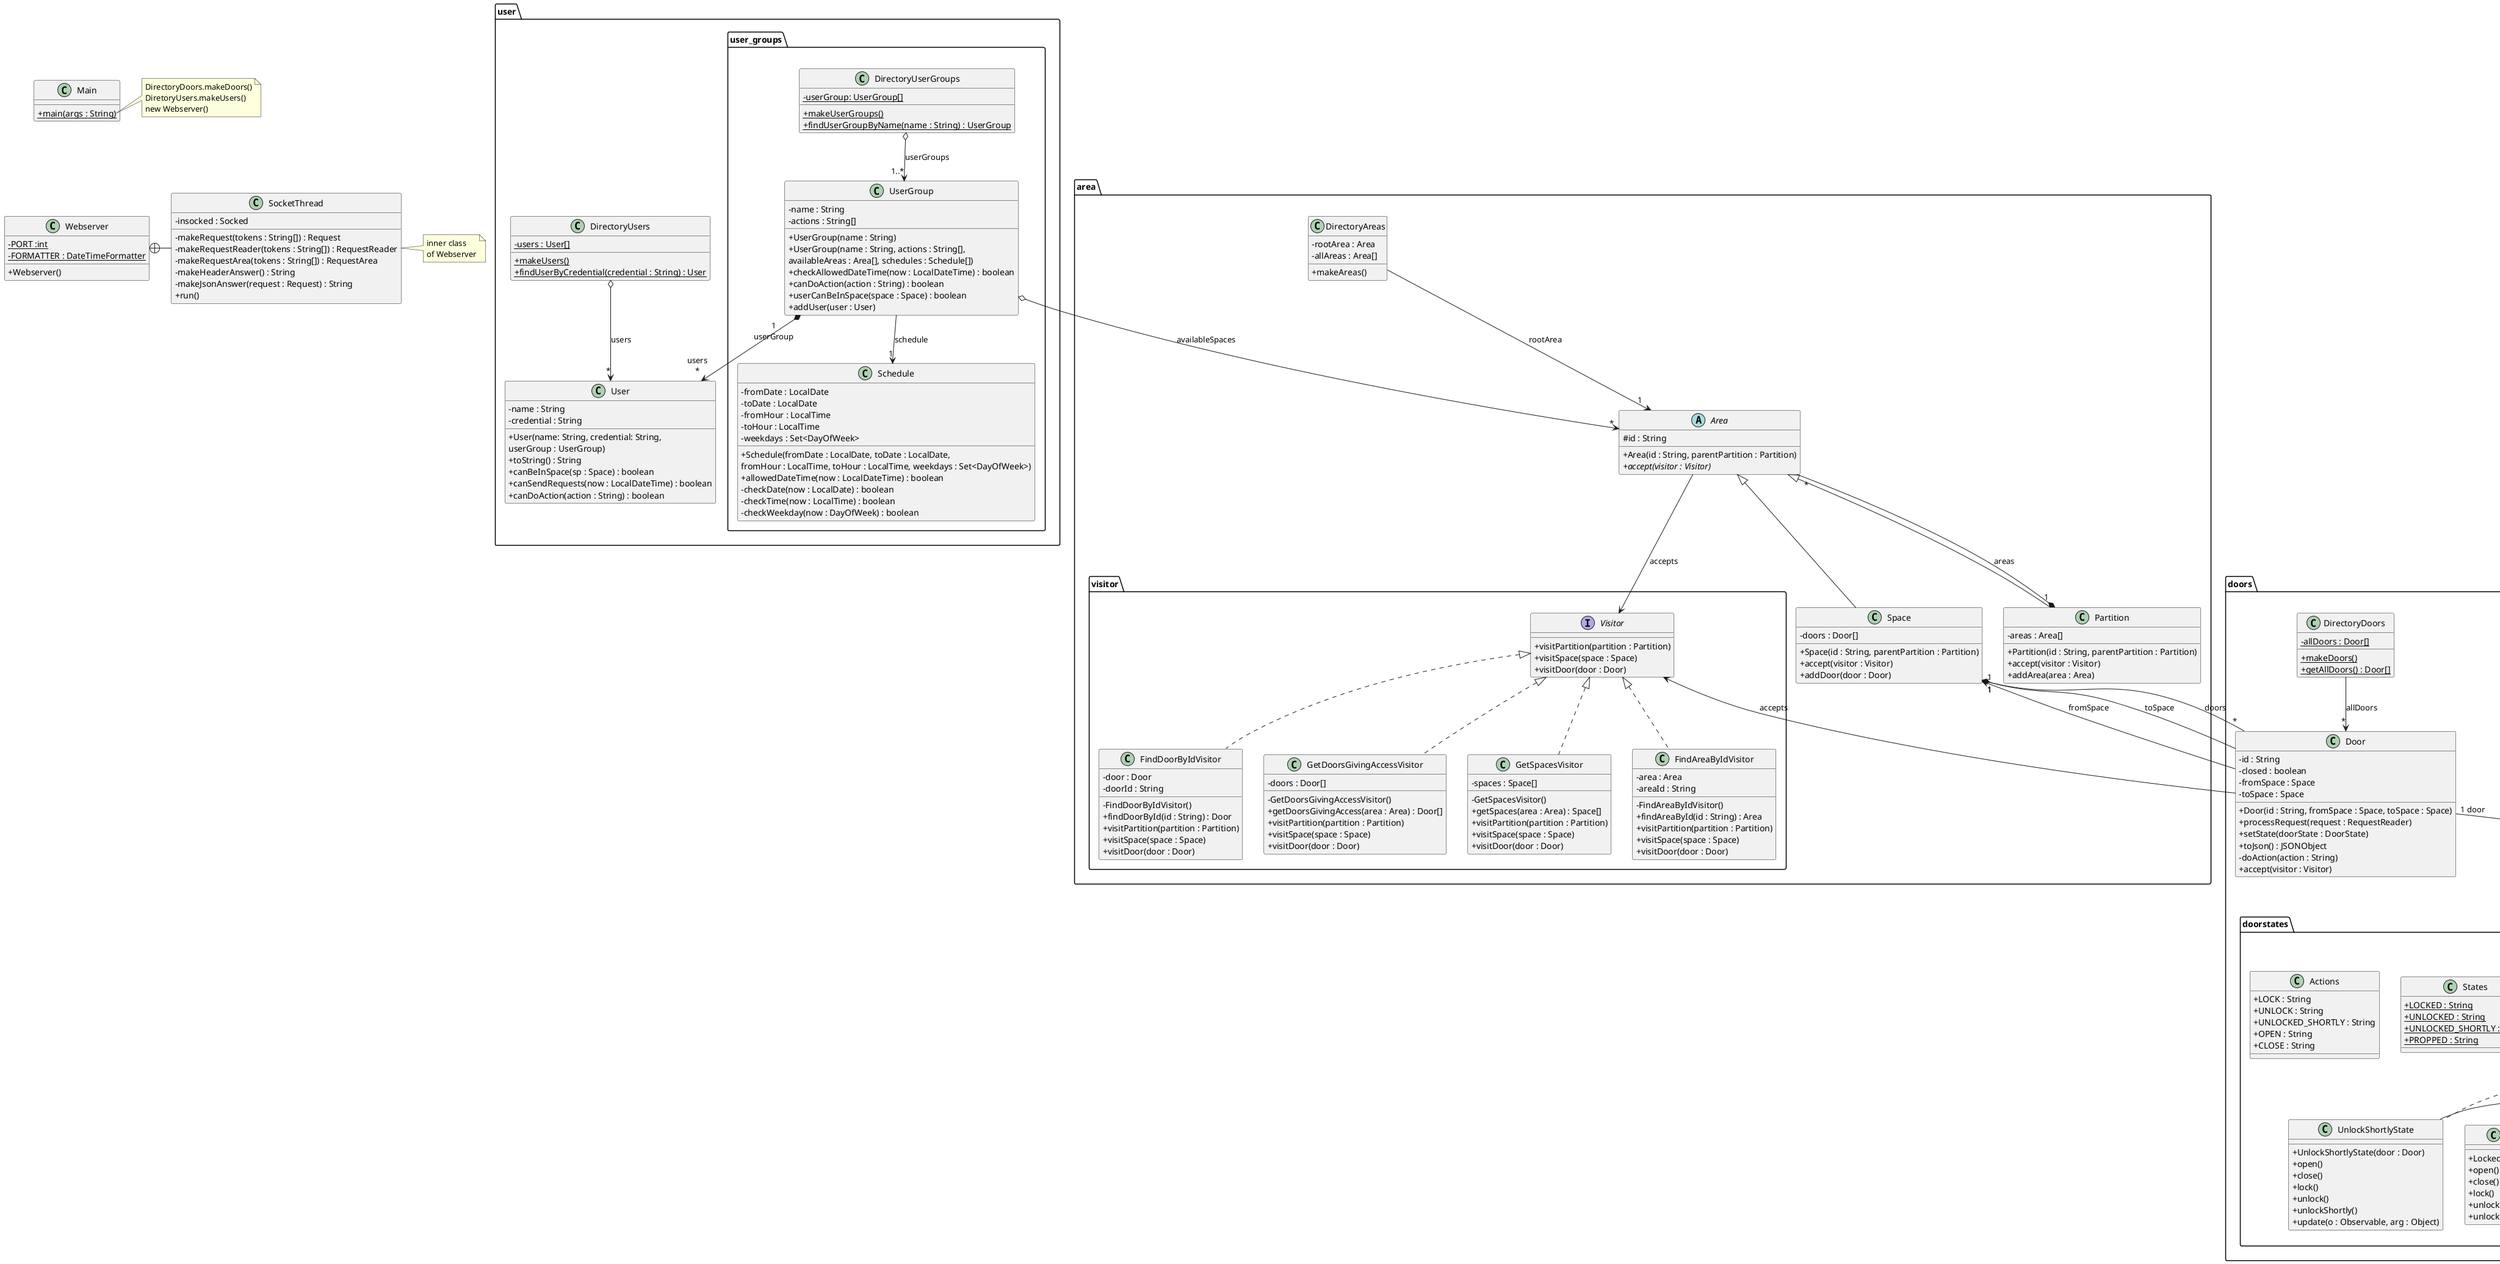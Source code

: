 @startuml
'https://plantuml.com/class-diagram
skinparam classAttributeIconSize 0

class Webserver {
- {static} PORT :int
- {static} FORMATTER : DateTimeFormatter
+ Webserver()
}

class SocketThread {
- insocked : Socked
- makeRequest(tokens : String[]) : Request
- makeRequestReader(tokens : String[]) : RequestReader
- makeRequestArea(tokens : String[]) : RequestArea
- makeHeaderAnswer() : String
- makeJsonAnswer(request : Request) : String
+ run()
}

Webserver +-right- SocketThread

note right of SocketThread
inner class
of Webserver
end note

package "doors" {
class DirectoryDoors {
- {static} allDoors : Door[]
+ {static} makeDoors()
+ {static} getAllDoors() : Door[]
}

class Door {
- id : String
- closed : boolean
- fromSpace : Space
- toSpace : Space
+ Door(id : String, fromSpace : Space, toSpace : Space)
+ processRequest(request : RequestReader)
+ setState(doorState : DoorState)
+ toJson() : JSONObject
'+ toString() : String
'+ isClosed() :boolean
'+ setClosed(b : boolean)
'+ getStateName() : String
- doAction(action : String)
+ accept(visitor : Visitor)
'+ getFromSpace() : Space
'+ getToSpace() : Space
}

package "doorstates" {
abstract class DoorState {
# door : Door
# name : String
+ DoorState(door : door)
+ {abstract} open()
+ {abstract} close()
+{abstract} lock()
+ {abstract} unlock()
+ getStateName() : String
}

class LockedState extends DoorState{
+ LockedState(door : Door)
+ open()
+ close()
+ lock()
+ unlock()
+ unlockShortly()
}

class UnlockedState extends DoorState{
+ UnlockedState(door : Door)
+ open()
+ close()
+ lock()
+ unlock()
+ unlockShortly()
}

class UnlockShortlyState extends DoorState implements Observer{
+ UnlockShortlyState(door : Door)
+ open()
+ close()
+ lock()
+ unlock()
+ unlockShortly()
+ update(o : Observable, arg : Object)
}

class ProppedState extends DoorState {
+ ProppedState(door : Door)
+ open()
+ close()
+ lock()
+ unlock()
+ unlockShortly()
}

class States{
+ {static} LOCKED : String
+ {static} UNLOCKED : String
+ {static} UNLOCKED_SHORTLY : String
+ {static} PROPPED : String
}

class Actions{
+ LOCK : String
+ UNLOCK : String
+ UNLOCKED_SHORTLY : String
+ OPEN : String
+ CLOSE : String
}

class Clock extends Observable {
- date : LocalDateTime
- timer : Timer
- period : int
- {static} uniqueInstance : Clock
- Clock(period : int)
+ start()
+ stop()
+ {static} getInstance() : Clock
}

interface Observer {
+ update(o : Observable, arg : Object)
}

abstract class Observable {
+ addObserver(o : Observer)
+ deleteObserver(o : Observer)
}
}
}

package "area" {

package "visitor" {

interface Visitor{
+visitPartition(partition : Partition)
+visitSpace(space : Space)
+visitDoor(door : Door)
}

class FindAreaByIdVisitor implements Visitor {
-area : Area
-areaId : String
-FindAreaByIdVisitor()
+findAreaById(id : String) : Area
+visitPartition(partition : Partition)
+visitSpace(space : Space)
+visitDoor(door : Door)
}

class FindDoorByIdVisitor implements Visitor {
-door : Door
-doorId : String
-FindDoorByIdVisitor()
+findDoorById(id : String) : Door
+visitPartition(partition : Partition)
+visitSpace(space : Space)
+visitDoor(door : Door)
}

class GetDoorsGivingAccessVisitor implements Visitor {
-doors : Door[]
-GetDoorsGivingAccessVisitor()
+getDoorsGivingAccess(area : Area) : Door[]
+visitPartition(partition : Partition)
+visitSpace(space : Space)
+visitDoor(door : Door)
}

class GetSpacesVisitor implements Visitor {
-spaces : Space[]
-GetSpacesVisitor()
+getSpaces(area : Area) : Space[]
+visitPartition(partition : Partition)
+visitSpace(space : Space)
+visitDoor(door : Door)
}

}

abstract Class Area{
#id : String
+Area(id : String, parentPartition : Partition)
+{abstract} accept(visitor : Visitor)
}

class DirectoryAreas{
-rootArea : Area
-allAreas : Area[]
+makeAreas()
}

class Space extends Area{
-doors : Door[]
+Space(id : String, parentPartition : Partition)
+accept(visitor : Visitor)
+addDoor(door : Door)
}

class Partition extends Area{
-areas : Area[]
+Partition(id : String, parentPartition : Partition)
+accept(visitor : Visitor)
+addArea(area : Area)
}
}

package "user" {
class DirectoryUsers {
- {static} users : User[]
+ {static} makeUsers()
+ {static} findUserByCredential(credential : String) : User
}

class User {
- name : String
- credential : String
+ User(name: String, credential: String,
userGroup : UserGroup)
+ toString() : String
+ canBeInSpace(sp : Space) : boolean
+ canSendRequests(now : LocalDateTime) : boolean
+ canDoAction(action : String) : boolean
}

package "user_groups" {
class DirectoryUserGroups {
- {static} userGroup: UserGroup[]
+ {static} makeUserGroups()
+ {static} findUserGroupByName(name : String) : UserGroup
}

class UserGroup {
- name : String
- actions : String[]
+ UserGroup(name : String)
+ UserGroup(name : String, actions : String[],
availableAreas : Area[], schedules : Schedule[])
+ checkAllowedDateTime(now : LocalDateTime) : boolean
+ canDoAction(action : String) : boolean
+ userCanBeInSpace(space : Space) : boolean
+ addUser(user : User)
}

class Schedule {
- fromDate : LocalDate
- toDate : LocalDate
- fromHour : LocalTime
- toHour : LocalTime
- weekdays : Set<DayOfWeek>
+ Schedule(fromDate : LocalDate, toDate : LocalDate,
 fromHour : LocalTime, toHour : LocalTime, weekdays : Set<DayOfWeek>)
+ allowedDateTime(now : LocalDateTime) : boolean
- checkDate(now : LocalDate) : boolean
- checkTime(now : LocalTime) : boolean
- checkWeekday(now : DayOfWeek) : boolean
}
}
}

class Main {
+ {static} main(args : String)
}

note right of Main::main
DirectoryDoors.makeDoors()
DiretoryUsers.makeUsers()
new Webserver()
end note

Main -[hidden]down- Webserver
'Webserver -[hidden]down- DirectoryDoors
'DirectoryDoors -[hidden]right- DirectoryUsers
DirectoryAreas -[hidden]left- DirectoryUserGroups
Observable -[hidden]left- Observer
DoorState -[hidden]right- Observer

Door "1 door" --> "1 state" DoorState
Door --> "1" Space : fromSpace
Door --> "1" Space : toSpace
Space "1" *-- "*" Door : doors
'User -> "*" Area
Area --> Visitor : accepts
Door -up-> Visitor : accepts
Partition "1" *-- "*" Area : areas
DirectoryAreas --> "1" Area : rootArea
'DirectoryUsers --> "*" User : "users"
DirectoryUserGroups o--> "1..*" UserGroup : userGroups
UserGroup "1\nuserGroup" *--> "users\n*" User
DirectoryDoors --> "*" Door : "allDoors"
UserGroup o--> "*" Area : availableSpaces
UserGroup --> "1" Schedule : schedule
DirectoryUsers o--> "*" User : users
Observable o--> Observer : * observers

@enduml
